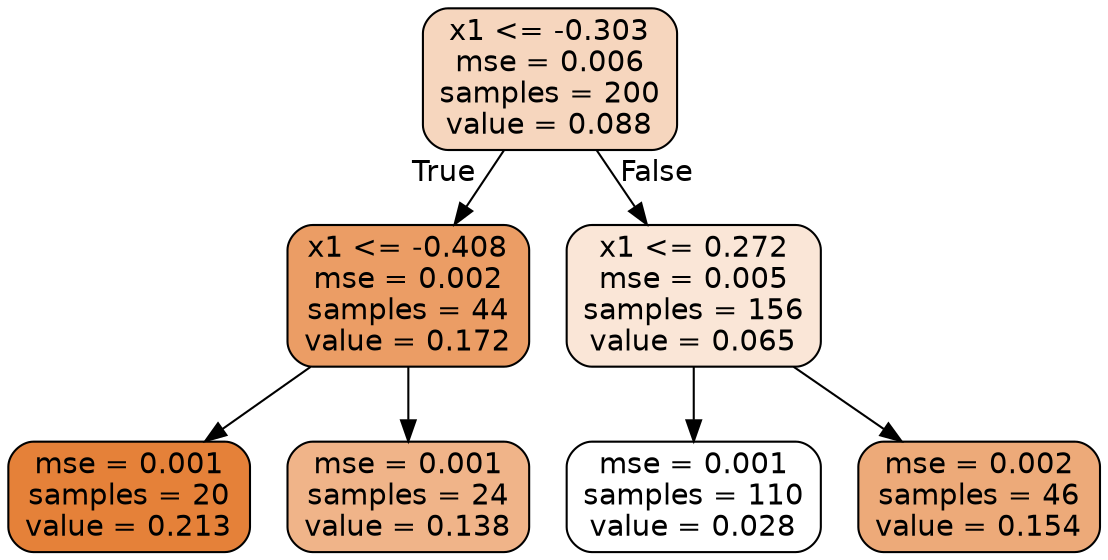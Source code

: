 digraph Tree {
node [shape=box, style="filled, rounded", color="black", fontname=helvetica] ;
edge [fontname=helvetica] ;
0 [label="x1 <= -0.303\nmse = 0.006\nsamples = 200\nvalue = 0.088", fillcolor="#f6d6be"] ;
1 [label="x1 <= -0.408\nmse = 0.002\nsamples = 44\nvalue = 0.172", fillcolor="#eb9d65"] ;
0 -> 1 [labeldistance=2.5, labelangle=45, headlabel="True"] ;
2 [label="mse = 0.001\nsamples = 20\nvalue = 0.213", fillcolor="#e58139"] ;
1 -> 2 ;
3 [label="mse = 0.001\nsamples = 24\nvalue = 0.138", fillcolor="#f0b489"] ;
1 -> 3 ;
4 [label="x1 <= 0.272\nmse = 0.005\nsamples = 156\nvalue = 0.065", fillcolor="#fae6d7"] ;
0 -> 4 [labeldistance=2.5, labelangle=-45, headlabel="False"] ;
5 [label="mse = 0.001\nsamples = 110\nvalue = 0.028", fillcolor="#ffffff"] ;
4 -> 5 ;
6 [label="mse = 0.002\nsamples = 46\nvalue = 0.154", fillcolor="#edaa79"] ;
4 -> 6 ;
}